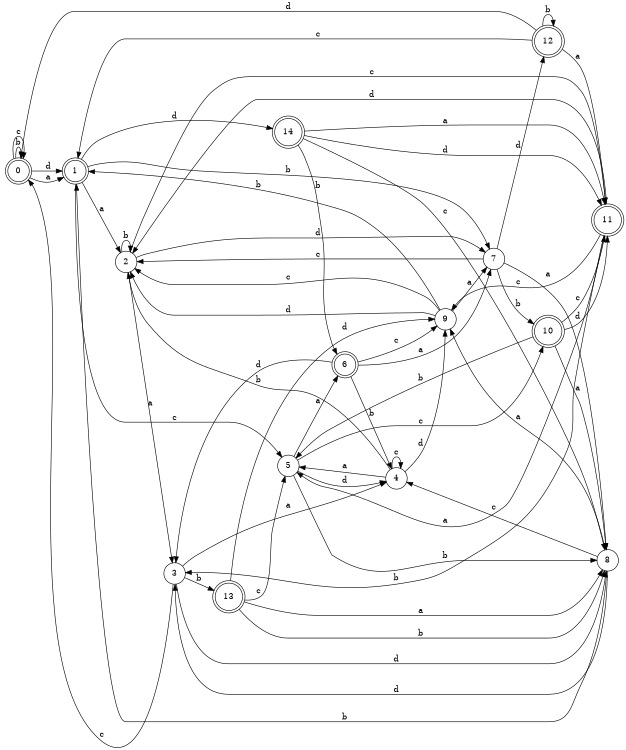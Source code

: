digraph n12_10 {
__start0 [label="" shape="none"];

rankdir=LR;
size="8,5";

s0 [style="rounded,filled", color="black", fillcolor="white" shape="doublecircle", label="0"];
s1 [style="rounded,filled", color="black", fillcolor="white" shape="doublecircle", label="1"];
s2 [style="filled", color="black", fillcolor="white" shape="circle", label="2"];
s3 [style="filled", color="black", fillcolor="white" shape="circle", label="3"];
s4 [style="filled", color="black", fillcolor="white" shape="circle", label="4"];
s5 [style="filled", color="black", fillcolor="white" shape="circle", label="5"];
s6 [style="rounded,filled", color="black", fillcolor="white" shape="doublecircle", label="6"];
s7 [style="filled", color="black", fillcolor="white" shape="circle", label="7"];
s8 [style="filled", color="black", fillcolor="white" shape="circle", label="8"];
s9 [style="filled", color="black", fillcolor="white" shape="circle", label="9"];
s10 [style="rounded,filled", color="black", fillcolor="white" shape="doublecircle", label="10"];
s11 [style="rounded,filled", color="black", fillcolor="white" shape="doublecircle", label="11"];
s12 [style="rounded,filled", color="black", fillcolor="white" shape="doublecircle", label="12"];
s13 [style="rounded,filled", color="black", fillcolor="white" shape="doublecircle", label="13"];
s14 [style="rounded,filled", color="black", fillcolor="white" shape="doublecircle", label="14"];
s0 -> s1 [label="a"];
s0 -> s0 [label="b"];
s0 -> s0 [label="c"];
s0 -> s1 [label="d"];
s1 -> s2 [label="a"];
s1 -> s7 [label="b"];
s1 -> s5 [label="c"];
s1 -> s14 [label="d"];
s2 -> s3 [label="a"];
s2 -> s2 [label="b"];
s2 -> s11 [label="c"];
s2 -> s7 [label="d"];
s3 -> s4 [label="a"];
s3 -> s13 [label="b"];
s3 -> s0 [label="c"];
s3 -> s8 [label="d"];
s4 -> s5 [label="a"];
s4 -> s2 [label="b"];
s4 -> s4 [label="c"];
s4 -> s9 [label="d"];
s5 -> s6 [label="a"];
s5 -> s8 [label="b"];
s5 -> s10 [label="c"];
s5 -> s4 [label="d"];
s6 -> s7 [label="a"];
s6 -> s4 [label="b"];
s6 -> s9 [label="c"];
s6 -> s3 [label="d"];
s7 -> s8 [label="a"];
s7 -> s10 [label="b"];
s7 -> s2 [label="c"];
s7 -> s12 [label="d"];
s8 -> s9 [label="a"];
s8 -> s1 [label="b"];
s8 -> s4 [label="c"];
s8 -> s3 [label="d"];
s9 -> s7 [label="a"];
s9 -> s1 [label="b"];
s9 -> s2 [label="c"];
s9 -> s2 [label="d"];
s10 -> s8 [label="a"];
s10 -> s5 [label="b"];
s10 -> s11 [label="c"];
s10 -> s11 [label="d"];
s11 -> s5 [label="a"];
s11 -> s3 [label="b"];
s11 -> s9 [label="c"];
s11 -> s2 [label="d"];
s12 -> s11 [label="a"];
s12 -> s12 [label="b"];
s12 -> s1 [label="c"];
s12 -> s0 [label="d"];
s13 -> s8 [label="a"];
s13 -> s8 [label="b"];
s13 -> s5 [label="c"];
s13 -> s9 [label="d"];
s14 -> s11 [label="a"];
s14 -> s6 [label="b"];
s14 -> s8 [label="c"];
s14 -> s11 [label="d"];

}